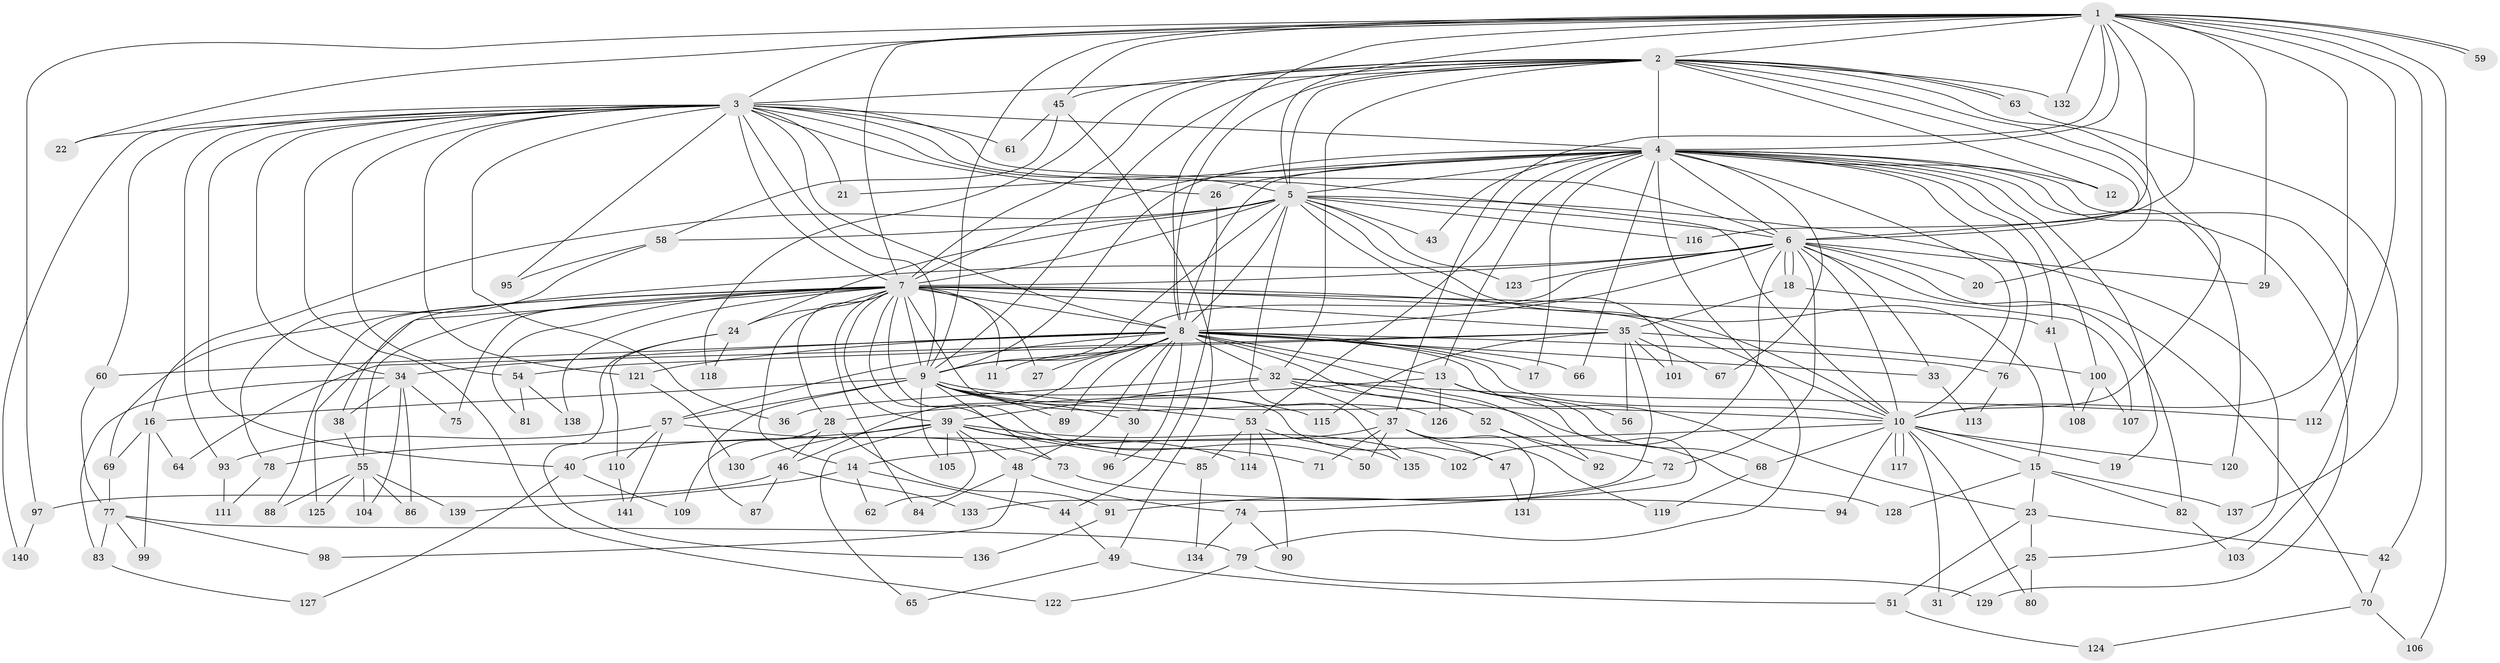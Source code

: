 // Generated by graph-tools (version 1.1) at 2025/49/03/09/25 03:49:31]
// undirected, 141 vertices, 307 edges
graph export_dot {
graph [start="1"]
  node [color=gray90,style=filled];
  1;
  2;
  3;
  4;
  5;
  6;
  7;
  8;
  9;
  10;
  11;
  12;
  13;
  14;
  15;
  16;
  17;
  18;
  19;
  20;
  21;
  22;
  23;
  24;
  25;
  26;
  27;
  28;
  29;
  30;
  31;
  32;
  33;
  34;
  35;
  36;
  37;
  38;
  39;
  40;
  41;
  42;
  43;
  44;
  45;
  46;
  47;
  48;
  49;
  50;
  51;
  52;
  53;
  54;
  55;
  56;
  57;
  58;
  59;
  60;
  61;
  62;
  63;
  64;
  65;
  66;
  67;
  68;
  69;
  70;
  71;
  72;
  73;
  74;
  75;
  76;
  77;
  78;
  79;
  80;
  81;
  82;
  83;
  84;
  85;
  86;
  87;
  88;
  89;
  90;
  91;
  92;
  93;
  94;
  95;
  96;
  97;
  98;
  99;
  100;
  101;
  102;
  103;
  104;
  105;
  106;
  107;
  108;
  109;
  110;
  111;
  112;
  113;
  114;
  115;
  116;
  117;
  118;
  119;
  120;
  121;
  122;
  123;
  124;
  125;
  126;
  127;
  128;
  129;
  130;
  131;
  132;
  133;
  134;
  135;
  136;
  137;
  138;
  139;
  140;
  141;
  1 -- 2;
  1 -- 3;
  1 -- 4;
  1 -- 5;
  1 -- 6;
  1 -- 7;
  1 -- 8;
  1 -- 9;
  1 -- 10;
  1 -- 22;
  1 -- 29;
  1 -- 37;
  1 -- 42;
  1 -- 45;
  1 -- 59;
  1 -- 59;
  1 -- 97;
  1 -- 106;
  1 -- 112;
  1 -- 116;
  1 -- 132;
  2 -- 3;
  2 -- 4;
  2 -- 5;
  2 -- 6;
  2 -- 7;
  2 -- 8;
  2 -- 9;
  2 -- 10;
  2 -- 12;
  2 -- 20;
  2 -- 32;
  2 -- 45;
  2 -- 63;
  2 -- 63;
  2 -- 118;
  2 -- 132;
  3 -- 4;
  3 -- 5;
  3 -- 6;
  3 -- 7;
  3 -- 8;
  3 -- 9;
  3 -- 10;
  3 -- 21;
  3 -- 22;
  3 -- 26;
  3 -- 34;
  3 -- 36;
  3 -- 40;
  3 -- 54;
  3 -- 60;
  3 -- 61;
  3 -- 93;
  3 -- 95;
  3 -- 121;
  3 -- 122;
  3 -- 140;
  4 -- 5;
  4 -- 6;
  4 -- 7;
  4 -- 8;
  4 -- 9;
  4 -- 10;
  4 -- 12;
  4 -- 13;
  4 -- 17;
  4 -- 19;
  4 -- 21;
  4 -- 26;
  4 -- 41;
  4 -- 43;
  4 -- 53;
  4 -- 66;
  4 -- 67;
  4 -- 76;
  4 -- 79;
  4 -- 100;
  4 -- 103;
  4 -- 120;
  4 -- 129;
  5 -- 6;
  5 -- 7;
  5 -- 8;
  5 -- 9;
  5 -- 10;
  5 -- 16;
  5 -- 24;
  5 -- 25;
  5 -- 43;
  5 -- 58;
  5 -- 101;
  5 -- 116;
  5 -- 123;
  5 -- 135;
  6 -- 7;
  6 -- 8;
  6 -- 9;
  6 -- 10;
  6 -- 18;
  6 -- 18;
  6 -- 20;
  6 -- 29;
  6 -- 33;
  6 -- 38;
  6 -- 70;
  6 -- 72;
  6 -- 82;
  6 -- 102;
  6 -- 123;
  7 -- 8;
  7 -- 9;
  7 -- 10;
  7 -- 11;
  7 -- 14;
  7 -- 15;
  7 -- 24;
  7 -- 27;
  7 -- 28;
  7 -- 35;
  7 -- 39;
  7 -- 41;
  7 -- 50;
  7 -- 55;
  7 -- 69;
  7 -- 71;
  7 -- 75;
  7 -- 81;
  7 -- 84;
  7 -- 88;
  7 -- 125;
  7 -- 126;
  7 -- 138;
  8 -- 9;
  8 -- 10;
  8 -- 11;
  8 -- 13;
  8 -- 17;
  8 -- 23;
  8 -- 27;
  8 -- 30;
  8 -- 32;
  8 -- 33;
  8 -- 34;
  8 -- 46;
  8 -- 48;
  8 -- 52;
  8 -- 57;
  8 -- 60;
  8 -- 66;
  8 -- 76;
  8 -- 89;
  8 -- 92;
  8 -- 96;
  8 -- 121;
  9 -- 10;
  9 -- 16;
  9 -- 30;
  9 -- 47;
  9 -- 53;
  9 -- 57;
  9 -- 73;
  9 -- 87;
  9 -- 89;
  9 -- 105;
  9 -- 115;
  10 -- 14;
  10 -- 15;
  10 -- 19;
  10 -- 31;
  10 -- 68;
  10 -- 80;
  10 -- 94;
  10 -- 117;
  10 -- 117;
  10 -- 120;
  13 -- 28;
  13 -- 56;
  13 -- 68;
  13 -- 74;
  13 -- 126;
  14 -- 44;
  14 -- 62;
  14 -- 139;
  15 -- 23;
  15 -- 82;
  15 -- 128;
  15 -- 137;
  16 -- 64;
  16 -- 69;
  16 -- 99;
  18 -- 35;
  18 -- 107;
  23 -- 25;
  23 -- 42;
  23 -- 51;
  24 -- 110;
  24 -- 118;
  24 -- 136;
  25 -- 31;
  25 -- 80;
  26 -- 44;
  28 -- 46;
  28 -- 91;
  28 -- 109;
  30 -- 96;
  32 -- 36;
  32 -- 37;
  32 -- 39;
  32 -- 52;
  32 -- 112;
  32 -- 128;
  33 -- 113;
  34 -- 38;
  34 -- 75;
  34 -- 83;
  34 -- 86;
  34 -- 104;
  35 -- 54;
  35 -- 56;
  35 -- 64;
  35 -- 67;
  35 -- 100;
  35 -- 101;
  35 -- 115;
  35 -- 133;
  37 -- 40;
  37 -- 47;
  37 -- 50;
  37 -- 71;
  37 -- 119;
  37 -- 131;
  38 -- 55;
  39 -- 48;
  39 -- 62;
  39 -- 65;
  39 -- 78;
  39 -- 85;
  39 -- 102;
  39 -- 105;
  39 -- 114;
  39 -- 130;
  40 -- 109;
  40 -- 127;
  41 -- 108;
  42 -- 70;
  44 -- 49;
  45 -- 49;
  45 -- 58;
  45 -- 61;
  46 -- 87;
  46 -- 97;
  46 -- 133;
  47 -- 131;
  48 -- 74;
  48 -- 84;
  48 -- 98;
  49 -- 51;
  49 -- 65;
  51 -- 124;
  52 -- 72;
  52 -- 92;
  53 -- 85;
  53 -- 90;
  53 -- 114;
  53 -- 135;
  54 -- 81;
  54 -- 138;
  55 -- 86;
  55 -- 88;
  55 -- 104;
  55 -- 125;
  55 -- 139;
  57 -- 73;
  57 -- 93;
  57 -- 110;
  57 -- 141;
  58 -- 78;
  58 -- 95;
  60 -- 77;
  63 -- 137;
  68 -- 119;
  69 -- 77;
  70 -- 106;
  70 -- 124;
  72 -- 91;
  73 -- 94;
  74 -- 90;
  74 -- 134;
  76 -- 113;
  77 -- 79;
  77 -- 83;
  77 -- 98;
  77 -- 99;
  78 -- 111;
  79 -- 122;
  79 -- 129;
  82 -- 103;
  83 -- 127;
  85 -- 134;
  91 -- 136;
  93 -- 111;
  97 -- 140;
  100 -- 107;
  100 -- 108;
  110 -- 141;
  121 -- 130;
}
